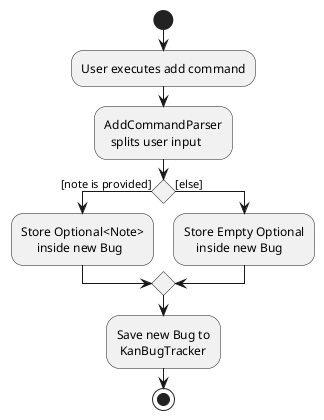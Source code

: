 @startuml
start
:User executes add command;
:AddCommandParser
  splits user input;

'Since the beta syntax does not support placing the condition outside the
'diamond we place it as the true branch instead.

if () then ([note is provided])
    :Store Optional<Note>
         inside new Bug;
else ([else])
    :Store Empty Optional
        inside new Bug;
endif
:Save new Bug to
 KanBugTracker;
stop
@enduml
